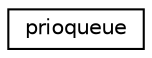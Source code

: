 digraph "Graphical Class Hierarchy"
{
  edge [fontname="Helvetica",fontsize="10",labelfontname="Helvetica",labelfontsize="10"];
  node [fontname="Helvetica",fontsize="10",shape=record];
  rankdir="LR";
  Node1 [label="prioqueue",height=0.2,width=0.4,color="black", fillcolor="white", style="filled",URL="$classprioqueue.html"];
}
